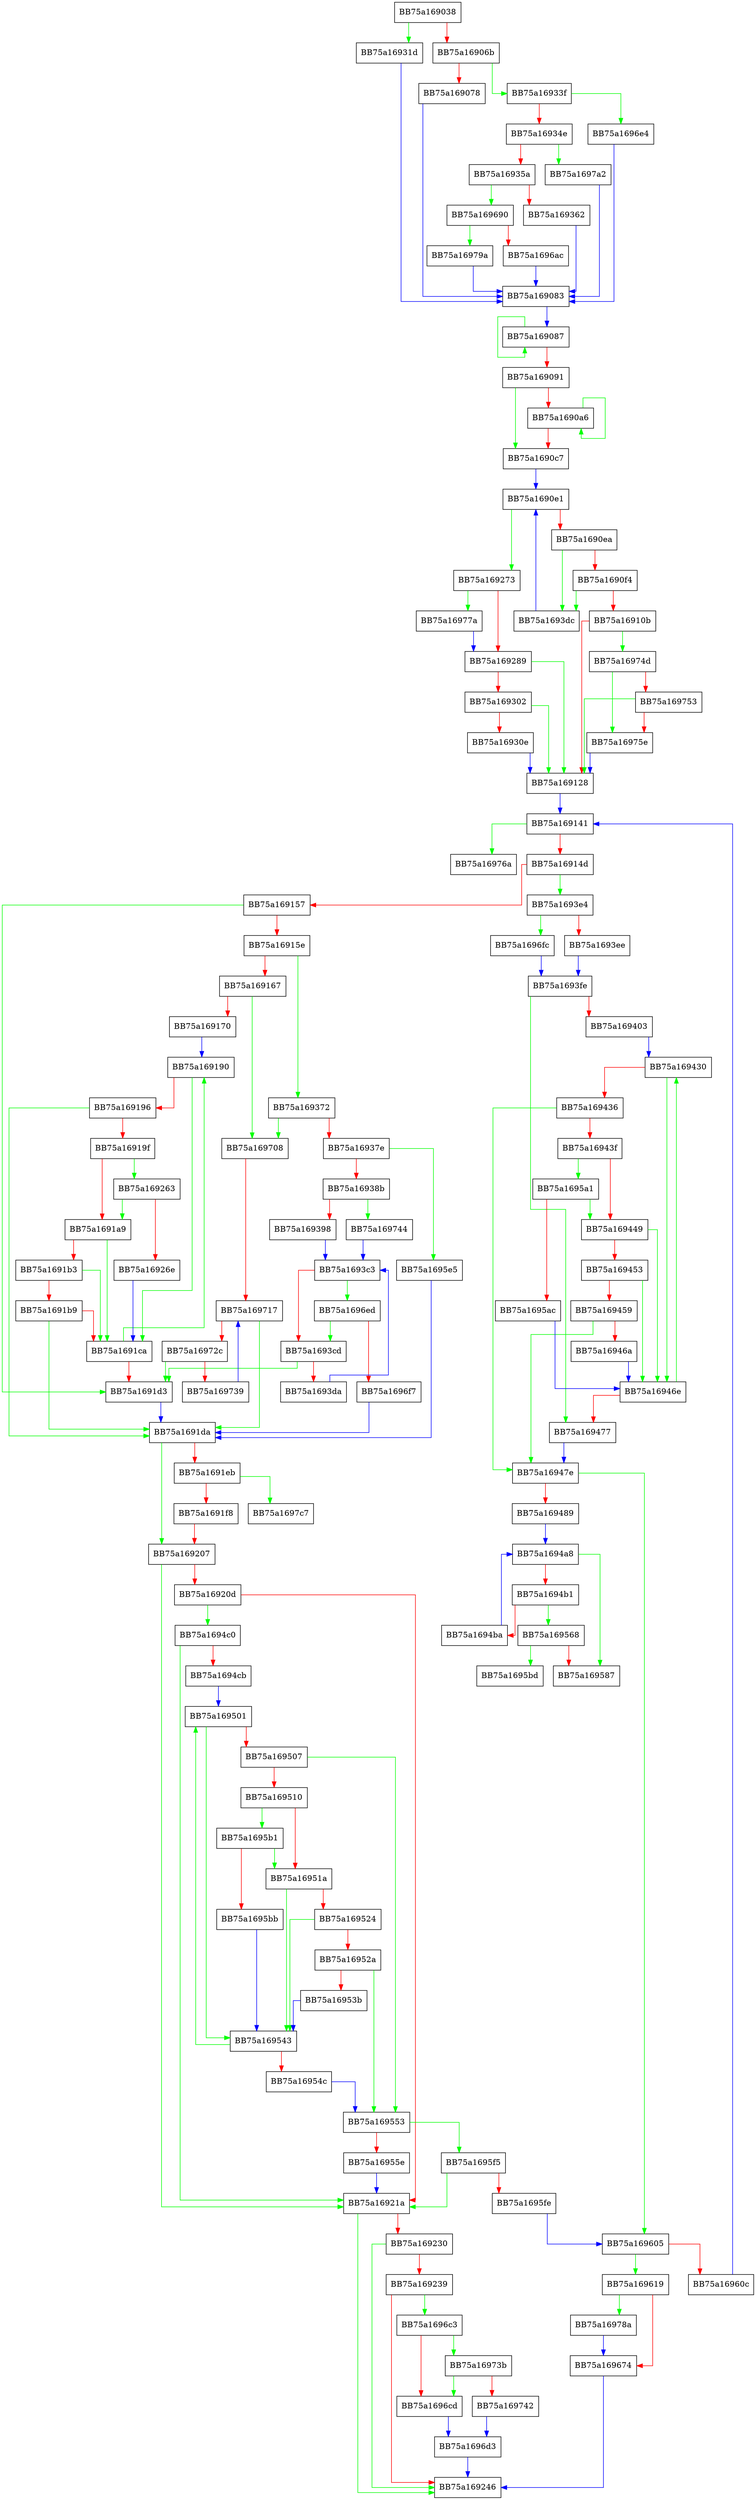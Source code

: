 digraph lua_setfield {
  node [shape="box"];
  graph [splines=ortho];
  BB75a169038 -> BB75a16931d [color="green"];
  BB75a169038 -> BB75a16906b [color="red"];
  BB75a16906b -> BB75a16933f [color="green"];
  BB75a16906b -> BB75a169078 [color="red"];
  BB75a169078 -> BB75a169083 [color="blue"];
  BB75a169083 -> BB75a169087 [color="blue"];
  BB75a169087 -> BB75a169087 [color="green"];
  BB75a169087 -> BB75a169091 [color="red"];
  BB75a169091 -> BB75a1690c7 [color="green"];
  BB75a169091 -> BB75a1690a6 [color="red"];
  BB75a1690a6 -> BB75a1690a6 [color="green"];
  BB75a1690a6 -> BB75a1690c7 [color="red"];
  BB75a1690c7 -> BB75a1690e1 [color="blue"];
  BB75a1690e1 -> BB75a169273 [color="green"];
  BB75a1690e1 -> BB75a1690ea [color="red"];
  BB75a1690ea -> BB75a1693dc [color="green"];
  BB75a1690ea -> BB75a1690f4 [color="red"];
  BB75a1690f4 -> BB75a1693dc [color="green"];
  BB75a1690f4 -> BB75a16910b [color="red"];
  BB75a16910b -> BB75a16974d [color="green"];
  BB75a16910b -> BB75a169128 [color="red"];
  BB75a169128 -> BB75a169141 [color="blue"];
  BB75a169141 -> BB75a16976a [color="green"];
  BB75a169141 -> BB75a16914d [color="red"];
  BB75a16914d -> BB75a1693e4 [color="green"];
  BB75a16914d -> BB75a169157 [color="red"];
  BB75a169157 -> BB75a1691d3 [color="green"];
  BB75a169157 -> BB75a16915e [color="red"];
  BB75a16915e -> BB75a169372 [color="green"];
  BB75a16915e -> BB75a169167 [color="red"];
  BB75a169167 -> BB75a169708 [color="green"];
  BB75a169167 -> BB75a169170 [color="red"];
  BB75a169170 -> BB75a169190 [color="blue"];
  BB75a169190 -> BB75a1691ca [color="green"];
  BB75a169190 -> BB75a169196 [color="red"];
  BB75a169196 -> BB75a1691da [color="green"];
  BB75a169196 -> BB75a16919f [color="red"];
  BB75a16919f -> BB75a169263 [color="green"];
  BB75a16919f -> BB75a1691a9 [color="red"];
  BB75a1691a9 -> BB75a1691ca [color="green"];
  BB75a1691a9 -> BB75a1691b3 [color="red"];
  BB75a1691b3 -> BB75a1691ca [color="green"];
  BB75a1691b3 -> BB75a1691b9 [color="red"];
  BB75a1691b9 -> BB75a1691da [color="green"];
  BB75a1691b9 -> BB75a1691ca [color="red"];
  BB75a1691ca -> BB75a169190 [color="green"];
  BB75a1691ca -> BB75a1691d3 [color="red"];
  BB75a1691d3 -> BB75a1691da [color="blue"];
  BB75a1691da -> BB75a169207 [color="green"];
  BB75a1691da -> BB75a1691eb [color="red"];
  BB75a1691eb -> BB75a1697c7 [color="green"];
  BB75a1691eb -> BB75a1691f8 [color="red"];
  BB75a1691f8 -> BB75a169207 [color="red"];
  BB75a169207 -> BB75a16921a [color="green"];
  BB75a169207 -> BB75a16920d [color="red"];
  BB75a16920d -> BB75a1694c0 [color="green"];
  BB75a16920d -> BB75a16921a [color="red"];
  BB75a16921a -> BB75a169246 [color="green"];
  BB75a16921a -> BB75a169230 [color="red"];
  BB75a169230 -> BB75a169246 [color="green"];
  BB75a169230 -> BB75a169239 [color="red"];
  BB75a169239 -> BB75a1696c3 [color="green"];
  BB75a169239 -> BB75a169246 [color="red"];
  BB75a169263 -> BB75a1691a9 [color="green"];
  BB75a169263 -> BB75a16926e [color="red"];
  BB75a16926e -> BB75a1691ca [color="blue"];
  BB75a169273 -> BB75a16977a [color="green"];
  BB75a169273 -> BB75a169289 [color="red"];
  BB75a169289 -> BB75a169128 [color="green"];
  BB75a169289 -> BB75a169302 [color="red"];
  BB75a169302 -> BB75a169128 [color="green"];
  BB75a169302 -> BB75a16930e [color="red"];
  BB75a16930e -> BB75a169128 [color="blue"];
  BB75a16931d -> BB75a169083 [color="blue"];
  BB75a16933f -> BB75a1696e4 [color="green"];
  BB75a16933f -> BB75a16934e [color="red"];
  BB75a16934e -> BB75a1697a2 [color="green"];
  BB75a16934e -> BB75a16935a [color="red"];
  BB75a16935a -> BB75a169690 [color="green"];
  BB75a16935a -> BB75a169362 [color="red"];
  BB75a169362 -> BB75a169083 [color="blue"];
  BB75a169372 -> BB75a169708 [color="green"];
  BB75a169372 -> BB75a16937e [color="red"];
  BB75a16937e -> BB75a1695e5 [color="green"];
  BB75a16937e -> BB75a16938b [color="red"];
  BB75a16938b -> BB75a169744 [color="green"];
  BB75a16938b -> BB75a169398 [color="red"];
  BB75a169398 -> BB75a1693c3 [color="blue"];
  BB75a1693c3 -> BB75a1696ed [color="green"];
  BB75a1693c3 -> BB75a1693cd [color="red"];
  BB75a1693cd -> BB75a1691d3 [color="green"];
  BB75a1693cd -> BB75a1693da [color="red"];
  BB75a1693da -> BB75a1693c3 [color="blue"];
  BB75a1693dc -> BB75a1690e1 [color="blue"];
  BB75a1693e4 -> BB75a1696fc [color="green"];
  BB75a1693e4 -> BB75a1693ee [color="red"];
  BB75a1693ee -> BB75a1693fe [color="blue"];
  BB75a1693fe -> BB75a169477 [color="green"];
  BB75a1693fe -> BB75a169403 [color="red"];
  BB75a169403 -> BB75a169430 [color="blue"];
  BB75a169430 -> BB75a16946e [color="green"];
  BB75a169430 -> BB75a169436 [color="red"];
  BB75a169436 -> BB75a16947e [color="green"];
  BB75a169436 -> BB75a16943f [color="red"];
  BB75a16943f -> BB75a1695a1 [color="green"];
  BB75a16943f -> BB75a169449 [color="red"];
  BB75a169449 -> BB75a16946e [color="green"];
  BB75a169449 -> BB75a169453 [color="red"];
  BB75a169453 -> BB75a16946e [color="green"];
  BB75a169453 -> BB75a169459 [color="red"];
  BB75a169459 -> BB75a16947e [color="green"];
  BB75a169459 -> BB75a16946a [color="red"];
  BB75a16946a -> BB75a16946e [color="blue"];
  BB75a16946e -> BB75a169430 [color="green"];
  BB75a16946e -> BB75a169477 [color="red"];
  BB75a169477 -> BB75a16947e [color="blue"];
  BB75a16947e -> BB75a169605 [color="green"];
  BB75a16947e -> BB75a169489 [color="red"];
  BB75a169489 -> BB75a1694a8 [color="blue"];
  BB75a1694a8 -> BB75a169587 [color="green"];
  BB75a1694a8 -> BB75a1694b1 [color="red"];
  BB75a1694b1 -> BB75a169568 [color="green"];
  BB75a1694b1 -> BB75a1694ba [color="red"];
  BB75a1694ba -> BB75a1694a8 [color="blue"];
  BB75a1694c0 -> BB75a16921a [color="green"];
  BB75a1694c0 -> BB75a1694cb [color="red"];
  BB75a1694cb -> BB75a169501 [color="blue"];
  BB75a169501 -> BB75a169543 [color="green"];
  BB75a169501 -> BB75a169507 [color="red"];
  BB75a169507 -> BB75a169553 [color="green"];
  BB75a169507 -> BB75a169510 [color="red"];
  BB75a169510 -> BB75a1695b1 [color="green"];
  BB75a169510 -> BB75a16951a [color="red"];
  BB75a16951a -> BB75a169543 [color="green"];
  BB75a16951a -> BB75a169524 [color="red"];
  BB75a169524 -> BB75a169543 [color="green"];
  BB75a169524 -> BB75a16952a [color="red"];
  BB75a16952a -> BB75a169553 [color="green"];
  BB75a16952a -> BB75a16953b [color="red"];
  BB75a16953b -> BB75a169543 [color="blue"];
  BB75a169543 -> BB75a169501 [color="green"];
  BB75a169543 -> BB75a16954c [color="red"];
  BB75a16954c -> BB75a169553 [color="blue"];
  BB75a169553 -> BB75a1695f5 [color="green"];
  BB75a169553 -> BB75a16955e [color="red"];
  BB75a16955e -> BB75a16921a [color="blue"];
  BB75a169568 -> BB75a1695bd [color="green"];
  BB75a169568 -> BB75a169587 [color="red"];
  BB75a1695a1 -> BB75a169449 [color="green"];
  BB75a1695a1 -> BB75a1695ac [color="red"];
  BB75a1695ac -> BB75a16946e [color="blue"];
  BB75a1695b1 -> BB75a16951a [color="green"];
  BB75a1695b1 -> BB75a1695bb [color="red"];
  BB75a1695bb -> BB75a169543 [color="blue"];
  BB75a1695e5 -> BB75a1691da [color="blue"];
  BB75a1695f5 -> BB75a16921a [color="green"];
  BB75a1695f5 -> BB75a1695fe [color="red"];
  BB75a1695fe -> BB75a169605 [color="blue"];
  BB75a169605 -> BB75a169619 [color="green"];
  BB75a169605 -> BB75a16960c [color="red"];
  BB75a16960c -> BB75a169141 [color="blue"];
  BB75a169619 -> BB75a16978a [color="green"];
  BB75a169619 -> BB75a169674 [color="red"];
  BB75a169674 -> BB75a169246 [color="blue"];
  BB75a169690 -> BB75a16979a [color="green"];
  BB75a169690 -> BB75a1696ac [color="red"];
  BB75a1696ac -> BB75a169083 [color="blue"];
  BB75a1696c3 -> BB75a16973b [color="green"];
  BB75a1696c3 -> BB75a1696cd [color="red"];
  BB75a1696cd -> BB75a1696d3 [color="blue"];
  BB75a1696d3 -> BB75a169246 [color="blue"];
  BB75a1696e4 -> BB75a169083 [color="blue"];
  BB75a1696ed -> BB75a1693cd [color="green"];
  BB75a1696ed -> BB75a1696f7 [color="red"];
  BB75a1696f7 -> BB75a1691da [color="blue"];
  BB75a1696fc -> BB75a1693fe [color="blue"];
  BB75a169708 -> BB75a169717 [color="red"];
  BB75a169717 -> BB75a1691da [color="green"];
  BB75a169717 -> BB75a16972c [color="red"];
  BB75a16972c -> BB75a1691d3 [color="green"];
  BB75a16972c -> BB75a169739 [color="red"];
  BB75a169739 -> BB75a169717 [color="blue"];
  BB75a16973b -> BB75a1696cd [color="green"];
  BB75a16973b -> BB75a169742 [color="red"];
  BB75a169742 -> BB75a1696d3 [color="blue"];
  BB75a169744 -> BB75a1693c3 [color="blue"];
  BB75a16974d -> BB75a16975e [color="green"];
  BB75a16974d -> BB75a169753 [color="red"];
  BB75a169753 -> BB75a169128 [color="green"];
  BB75a169753 -> BB75a16975e [color="red"];
  BB75a16975e -> BB75a169128 [color="blue"];
  BB75a16977a -> BB75a169289 [color="blue"];
  BB75a16978a -> BB75a169674 [color="blue"];
  BB75a16979a -> BB75a169083 [color="blue"];
  BB75a1697a2 -> BB75a169083 [color="blue"];
}
